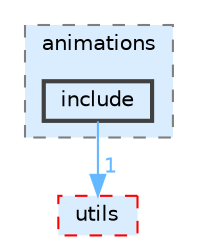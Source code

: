 digraph "lib/core/animations/include"
{
 // LATEX_PDF_SIZE
  bgcolor="transparent";
  edge [fontname=Helvetica,fontsize=10,labelfontname=Helvetica,labelfontsize=10];
  node [fontname=Helvetica,fontsize=10,shape=box,height=0.2,width=0.4];
  compound=true
  subgraph clusterdir_06e9991ea89407c6551f5222315beab6 {
    graph [ bgcolor="#daedff", pencolor="grey50", label="animations", fontname=Helvetica,fontsize=10 style="filled,dashed", URL="dir_06e9991ea89407c6551f5222315beab6.html",tooltip=""]
  dir_182d1e37e09ca51b2142e6e766462787 [label="include", fillcolor="#daedff", color="grey25", style="filled,bold", URL="dir_182d1e37e09ca51b2142e6e766462787.html",tooltip=""];
  }
  dir_7424ed62543de5b0130e05639ffdcfce [label="utils", fillcolor="#daedff", color="red", style="filled,dashed", URL="dir_7424ed62543de5b0130e05639ffdcfce.html",tooltip=""];
  dir_182d1e37e09ca51b2142e6e766462787->dir_7424ed62543de5b0130e05639ffdcfce [headlabel="1", labeldistance=1.5 headhref="dir_000005_000028.html" color="steelblue1" fontcolor="steelblue1"];
}
